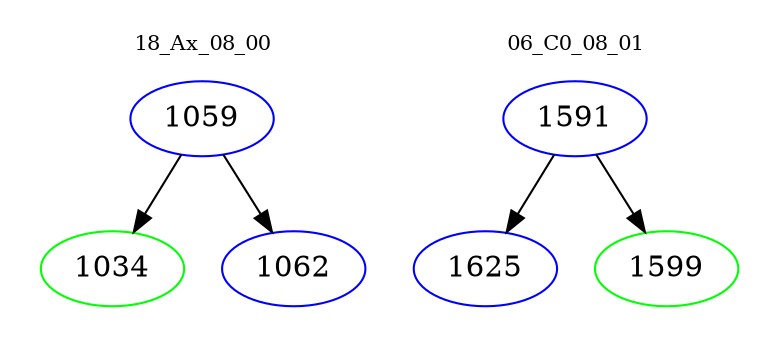 digraph{
subgraph cluster_0 {
color = white
label = "18_Ax_08_00";
fontsize=10;
T0_1059 [label="1059", color="blue"]
T0_1059 -> T0_1034 [color="black"]
T0_1034 [label="1034", color="green"]
T0_1059 -> T0_1062 [color="black"]
T0_1062 [label="1062", color="blue"]
}
subgraph cluster_1 {
color = white
label = "06_C0_08_01";
fontsize=10;
T1_1591 [label="1591", color="blue"]
T1_1591 -> T1_1625 [color="black"]
T1_1625 [label="1625", color="blue"]
T1_1591 -> T1_1599 [color="black"]
T1_1599 [label="1599", color="green"]
}
}
